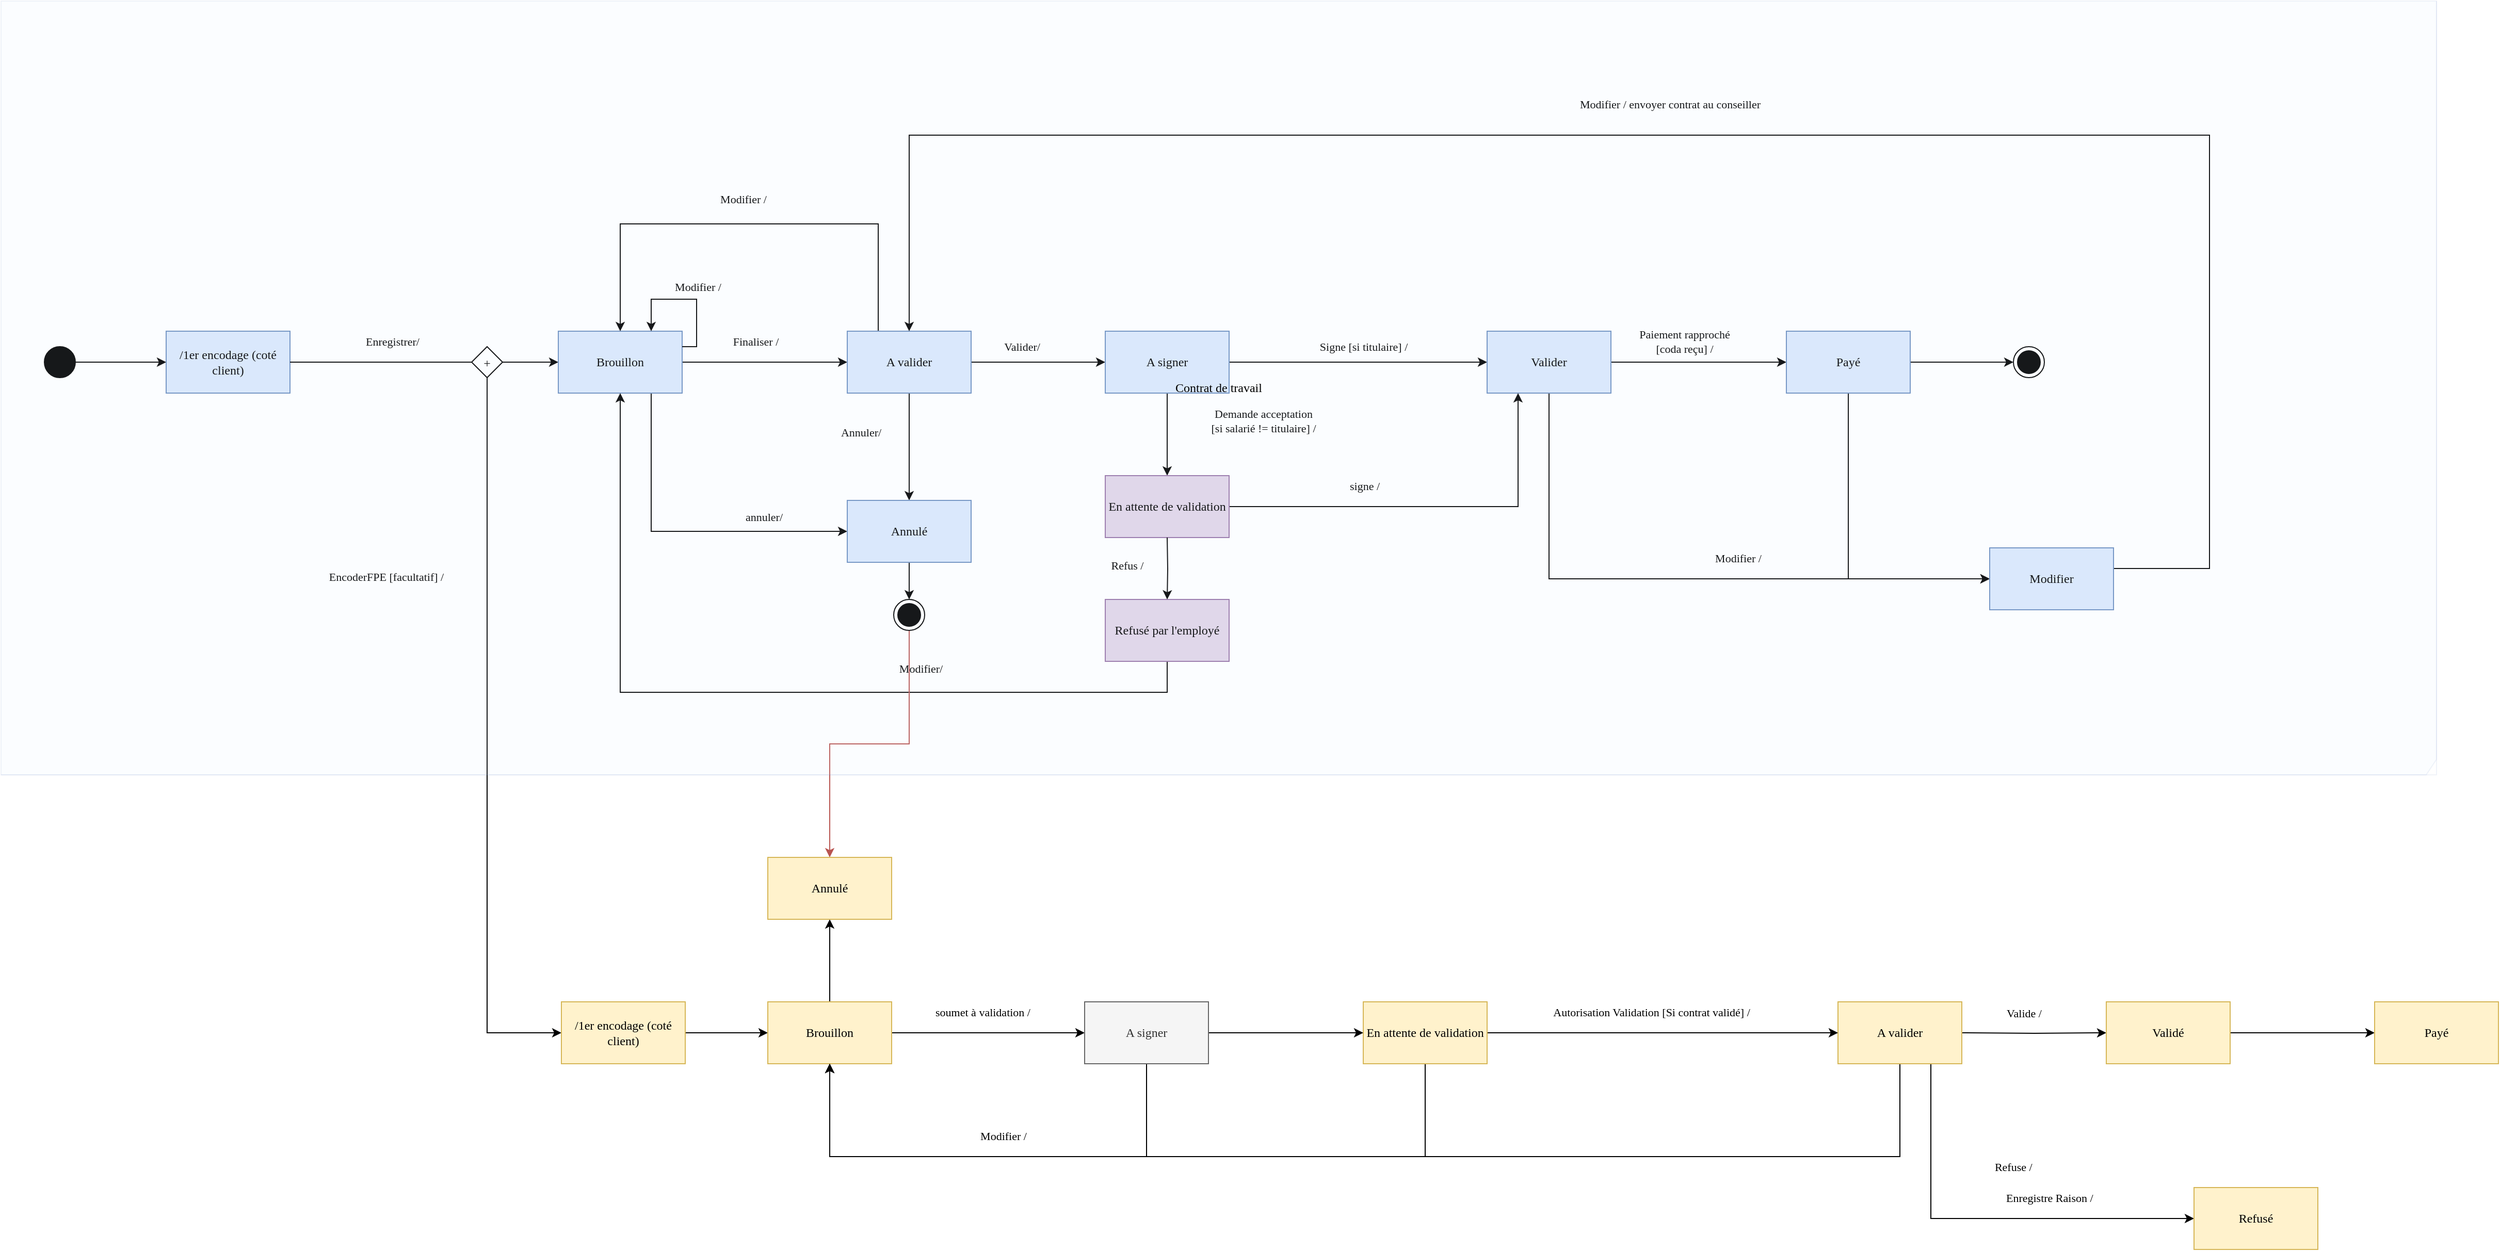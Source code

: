 <mxfile version="20.8.19" type="github">
  <diagram id="R2lEEEUBdFMjLlhIrx00" name="Etat transition">
    <mxGraphModel dx="5469" dy="2917" grid="1" gridSize="10" guides="1" tooltips="1" connect="1" arrows="1" fold="1" page="1" pageScale="1" pageWidth="850" pageHeight="1100" math="0" shadow="0" extFonts="Permanent Marker^https://fonts.googleapis.com/css?family=Permanent+Marker">
      <root>
        <mxCell id="0" />
        <mxCell id="1" parent="0" />
        <mxCell id="_cFpUyDurThmrXsbFItN-6" value="" style="edgeStyle=orthogonalEdgeStyle;rounded=0;orthogonalLoop=1;jettySize=auto;html=1;fontFamily=Verdana;startArrow=none;" parent="1" source="_cFpUyDurThmrXsbFItN-70" target="_cFpUyDurThmrXsbFItN-5" edge="1">
          <mxGeometry relative="1" as="geometry" />
        </mxCell>
        <mxCell id="_cFpUyDurThmrXsbFItN-7" value="Enregistrer/" style="edgeLabel;html=1;align=center;verticalAlign=middle;resizable=0;points=[];fontFamily=Verdana;" parent="_cFpUyDurThmrXsbFItN-6" vertex="1" connectable="0">
          <mxGeometry x="0.197" y="-3" relative="1" as="geometry">
            <mxPoint x="-140" y="-23" as="offset" />
          </mxGeometry>
        </mxCell>
        <mxCell id="_cFpUyDurThmrXsbFItN-69" value="" style="edgeStyle=orthogonalEdgeStyle;rounded=0;orthogonalLoop=1;jettySize=auto;html=1;fontFamily=Verdana;fontColor=#000000;exitX=0.5;exitY=1;exitDx=0;exitDy=0;" parent="1" source="_cFpUyDurThmrXsbFItN-70" target="_cFpUyDurThmrXsbFItN-68" edge="1">
          <mxGeometry relative="1" as="geometry">
            <Array as="points">
              <mxPoint x="511" y="808" />
              <mxPoint x="511" y="808" />
            </Array>
          </mxGeometry>
        </mxCell>
        <mxCell id="_cFpUyDurThmrXsbFItN-77" value="EncoderFPE [facultatif] /" style="edgeLabel;html=1;align=center;verticalAlign=middle;resizable=0;points=[];fontFamily=Verdana;fontColor=#000000;" parent="_cFpUyDurThmrXsbFItN-69" vertex="1" connectable="0">
          <mxGeometry x="-0.332" y="-3" relative="1" as="geometry">
            <mxPoint x="-95" y="-43" as="offset" />
          </mxGeometry>
        </mxCell>
        <mxCell id="_cFpUyDurThmrXsbFItN-4" value="/1er encodage (coté client)" style="rounded=0;whiteSpace=wrap;html=1;fontFamily=Verdana;fillColor=#dae8fc;strokeColor=#6c8ebf;" parent="1" vertex="1">
          <mxGeometry x="200" y="600" width="120" height="60" as="geometry" />
        </mxCell>
        <mxCell id="_cFpUyDurThmrXsbFItN-9" value="" style="edgeStyle=orthogonalEdgeStyle;rounded=0;orthogonalLoop=1;jettySize=auto;html=1;fontFamily=Verdana;" parent="1" source="_cFpUyDurThmrXsbFItN-5" target="_cFpUyDurThmrXsbFItN-8" edge="1">
          <mxGeometry relative="1" as="geometry" />
        </mxCell>
        <mxCell id="_cFpUyDurThmrXsbFItN-31" value="&lt;div&gt;Finaliser / &lt;br&gt;&lt;/div&gt;" style="edgeLabel;html=1;align=center;verticalAlign=middle;resizable=0;points=[];fontFamily=Verdana;" parent="_cFpUyDurThmrXsbFItN-9" vertex="1" connectable="0">
          <mxGeometry x="-0.159" y="2" relative="1" as="geometry">
            <mxPoint x="3" y="-18" as="offset" />
          </mxGeometry>
        </mxCell>
        <mxCell id="_cFpUyDurThmrXsbFItN-58" style="edgeStyle=orthogonalEdgeStyle;rounded=0;orthogonalLoop=1;jettySize=auto;html=1;exitX=0.75;exitY=1;exitDx=0;exitDy=0;entryX=0;entryY=0.5;entryDx=0;entryDy=0;fontFamily=Verdana;fontColor=#000000;" parent="1" source="_cFpUyDurThmrXsbFItN-5" target="_cFpUyDurThmrXsbFItN-56" edge="1">
          <mxGeometry relative="1" as="geometry" />
        </mxCell>
        <mxCell id="_cFpUyDurThmrXsbFItN-59" value="annuler/" style="edgeLabel;html=1;align=center;verticalAlign=middle;resizable=0;points=[];fontFamily=Verdana;fontColor=#000000;" parent="_cFpUyDurThmrXsbFItN-58" vertex="1" connectable="0">
          <mxGeometry x="0.664" y="1" relative="1" as="geometry">
            <mxPoint x="-27" y="-13" as="offset" />
          </mxGeometry>
        </mxCell>
        <mxCell id="_cFpUyDurThmrXsbFItN-5" value="Brouillon" style="rounded=0;whiteSpace=wrap;html=1;fontFamily=Verdana;fillColor=#dae8fc;strokeColor=#6c8ebf;" parent="1" vertex="1">
          <mxGeometry x="580" y="600" width="120" height="60" as="geometry" />
        </mxCell>
        <mxCell id="_cFpUyDurThmrXsbFItN-11" value="" style="edgeStyle=orthogonalEdgeStyle;rounded=0;orthogonalLoop=1;jettySize=auto;html=1;fontFamily=Verdana;" parent="1" source="_cFpUyDurThmrXsbFItN-8" target="_cFpUyDurThmrXsbFItN-10" edge="1">
          <mxGeometry relative="1" as="geometry" />
        </mxCell>
        <mxCell id="_cFpUyDurThmrXsbFItN-109" value="Valider/" style="edgeLabel;html=1;align=center;verticalAlign=middle;resizable=0;points=[];fontFamily=Verdana;fontColor=#000000;" parent="_cFpUyDurThmrXsbFItN-11" vertex="1" connectable="0">
          <mxGeometry x="-0.245" y="1" relative="1" as="geometry">
            <mxPoint y="-14" as="offset" />
          </mxGeometry>
        </mxCell>
        <mxCell id="_cFpUyDurThmrXsbFItN-54" style="edgeStyle=orthogonalEdgeStyle;rounded=0;orthogonalLoop=1;jettySize=auto;html=1;exitX=0.25;exitY=0;exitDx=0;exitDy=0;entryX=0.5;entryY=0;entryDx=0;entryDy=0;fontFamily=Verdana;fontColor=#000000;" parent="1" source="_cFpUyDurThmrXsbFItN-8" target="_cFpUyDurThmrXsbFItN-5" edge="1">
          <mxGeometry relative="1" as="geometry">
            <Array as="points">
              <mxPoint x="890" y="496" />
              <mxPoint x="640" y="496" />
            </Array>
          </mxGeometry>
        </mxCell>
        <mxCell id="_cFpUyDurThmrXsbFItN-55" value="Modifier /" style="edgeLabel;html=1;align=center;verticalAlign=middle;resizable=0;points=[];fontFamily=Verdana;fontColor=#000000;" parent="_cFpUyDurThmrXsbFItN-54" vertex="1" connectable="0">
          <mxGeometry x="-0.059" y="-3" relative="1" as="geometry">
            <mxPoint x="-20" y="-21" as="offset" />
          </mxGeometry>
        </mxCell>
        <mxCell id="_cFpUyDurThmrXsbFItN-57" style="edgeStyle=orthogonalEdgeStyle;rounded=0;orthogonalLoop=1;jettySize=auto;html=1;exitX=0.5;exitY=1;exitDx=0;exitDy=0;fontFamily=Verdana;fontColor=#000000;" parent="1" source="_cFpUyDurThmrXsbFItN-8" target="_cFpUyDurThmrXsbFItN-56" edge="1">
          <mxGeometry relative="1" as="geometry" />
        </mxCell>
        <mxCell id="_cFpUyDurThmrXsbFItN-60" value="Annuler/" style="edgeLabel;html=1;align=center;verticalAlign=middle;resizable=0;points=[];fontFamily=Verdana;fontColor=#000000;" parent="_cFpUyDurThmrXsbFItN-57" vertex="1" connectable="0">
          <mxGeometry x="-0.26" y="-1" relative="1" as="geometry">
            <mxPoint x="-46" y="-1" as="offset" />
          </mxGeometry>
        </mxCell>
        <mxCell id="_cFpUyDurThmrXsbFItN-8" value="A valider" style="rounded=0;whiteSpace=wrap;html=1;fontFamily=Verdana;fillColor=#dae8fc;strokeColor=#6c8ebf;" parent="1" vertex="1">
          <mxGeometry x="860" y="600" width="120" height="60" as="geometry" />
        </mxCell>
        <mxCell id="_cFpUyDurThmrXsbFItN-13" value="" style="edgeStyle=orthogonalEdgeStyle;rounded=0;orthogonalLoop=1;jettySize=auto;html=1;fontFamily=Verdana;" parent="1" source="_cFpUyDurThmrXsbFItN-10" target="_cFpUyDurThmrXsbFItN-12" edge="1">
          <mxGeometry relative="1" as="geometry" />
        </mxCell>
        <mxCell id="_cFpUyDurThmrXsbFItN-48" value="Signe [si titulaire] /" style="edgeLabel;html=1;align=center;verticalAlign=middle;resizable=0;points=[];fontFamily=Verdana;" parent="_cFpUyDurThmrXsbFItN-13" vertex="1" connectable="0">
          <mxGeometry x="0.161" relative="1" as="geometry">
            <mxPoint x="-15" y="-15" as="offset" />
          </mxGeometry>
        </mxCell>
        <mxCell id="_cFpUyDurThmrXsbFItN-41" value="" style="edgeStyle=orthogonalEdgeStyle;rounded=0;orthogonalLoop=1;jettySize=auto;html=1;fontFamily=Verdana;entryX=0.5;entryY=0;entryDx=0;entryDy=0;" parent="1" source="_cFpUyDurThmrXsbFItN-10" target="_cFpUyDurThmrXsbFItN-23" edge="1">
          <mxGeometry relative="1" as="geometry">
            <mxPoint x="1170" y="770" as="targetPoint" />
          </mxGeometry>
        </mxCell>
        <mxCell id="_cFpUyDurThmrXsbFItN-42" value="&lt;div&gt;Demande acceptation &lt;br&gt;&lt;/div&gt;&lt;div&gt;[si salarié != titulaire] /&lt;/div&gt;" style="edgeLabel;html=1;align=center;verticalAlign=middle;resizable=0;points=[];fontFamily=Verdana;" parent="_cFpUyDurThmrXsbFItN-41" vertex="1" connectable="0">
          <mxGeometry x="-0.223" relative="1" as="geometry">
            <mxPoint x="93" y="-4" as="offset" />
          </mxGeometry>
        </mxCell>
        <mxCell id="_cFpUyDurThmrXsbFItN-10" value="A signer" style="rounded=0;whiteSpace=wrap;html=1;fontFamily=Verdana;fillColor=#dae8fc;strokeColor=#6c8ebf;" parent="1" vertex="1">
          <mxGeometry x="1110" y="600" width="120" height="60" as="geometry" />
        </mxCell>
        <mxCell id="_cFpUyDurThmrXsbFItN-15" value="" style="edgeStyle=orthogonalEdgeStyle;rounded=0;orthogonalLoop=1;jettySize=auto;html=1;fontFamily=Verdana;" parent="1" source="_cFpUyDurThmrXsbFItN-12" target="_cFpUyDurThmrXsbFItN-14" edge="1">
          <mxGeometry relative="1" as="geometry" />
        </mxCell>
        <mxCell id="_cFpUyDurThmrXsbFItN-20" value="&lt;div&gt;Paiement rapproché &lt;br&gt;&lt;/div&gt;&lt;div&gt;[coda reçu] / &lt;/div&gt;" style="edgeLabel;html=1;align=center;verticalAlign=middle;resizable=0;points=[];fontFamily=Verdana;" parent="_cFpUyDurThmrXsbFItN-15" vertex="1" connectable="0">
          <mxGeometry x="-0.167" y="3" relative="1" as="geometry">
            <mxPoint y="-17" as="offset" />
          </mxGeometry>
        </mxCell>
        <mxCell id="_cFpUyDurThmrXsbFItN-18" style="edgeStyle=orthogonalEdgeStyle;rounded=0;orthogonalLoop=1;jettySize=auto;html=1;exitX=0.5;exitY=1;exitDx=0;exitDy=0;entryX=0;entryY=0.5;entryDx=0;entryDy=0;fontFamily=Verdana;" parent="1" source="_cFpUyDurThmrXsbFItN-12" target="_cFpUyDurThmrXsbFItN-16" edge="1">
          <mxGeometry relative="1" as="geometry" />
        </mxCell>
        <mxCell id="_cFpUyDurThmrXsbFItN-19" value="Modifier /" style="edgeLabel;html=1;align=center;verticalAlign=middle;resizable=0;points=[];fontFamily=Verdana;" parent="_cFpUyDurThmrXsbFItN-18" vertex="1" connectable="0">
          <mxGeometry x="0.451" y="-1" relative="1" as="geometry">
            <mxPoint x="-78" y="-21" as="offset" />
          </mxGeometry>
        </mxCell>
        <mxCell id="_cFpUyDurThmrXsbFItN-12" value="Valider" style="rounded=0;whiteSpace=wrap;html=1;fontFamily=Verdana;fillColor=#dae8fc;strokeColor=#6c8ebf;" parent="1" vertex="1">
          <mxGeometry x="1480" y="600" width="120" height="60" as="geometry" />
        </mxCell>
        <mxCell id="_cFpUyDurThmrXsbFItN-66" style="edgeStyle=orthogonalEdgeStyle;rounded=0;orthogonalLoop=1;jettySize=auto;html=1;exitX=1;exitY=0.5;exitDx=0;exitDy=0;fontFamily=Verdana;fontColor=#000000;" parent="1" source="_cFpUyDurThmrXsbFItN-14" target="_cFpUyDurThmrXsbFItN-65" edge="1">
          <mxGeometry relative="1" as="geometry" />
        </mxCell>
        <mxCell id="_cFpUyDurThmrXsbFItN-91" style="edgeStyle=orthogonalEdgeStyle;rounded=0;orthogonalLoop=1;jettySize=auto;html=1;exitX=0.5;exitY=1;exitDx=0;exitDy=0;entryX=0;entryY=0.5;entryDx=0;entryDy=0;fontFamily=Verdana;fontColor=#000000;" parent="1" source="_cFpUyDurThmrXsbFItN-14" target="_cFpUyDurThmrXsbFItN-16" edge="1">
          <mxGeometry relative="1" as="geometry" />
        </mxCell>
        <mxCell id="_cFpUyDurThmrXsbFItN-14" value="Payé" style="rounded=0;whiteSpace=wrap;html=1;fontFamily=Verdana;fillColor=#dae8fc;strokeColor=#6c8ebf;" parent="1" vertex="1">
          <mxGeometry x="1770" y="600" width="120" height="60" as="geometry" />
        </mxCell>
        <mxCell id="_cFpUyDurThmrXsbFItN-27" style="edgeStyle=orthogonalEdgeStyle;rounded=0;orthogonalLoop=1;jettySize=auto;html=1;exitX=1;exitY=0.5;exitDx=0;exitDy=0;entryX=0.5;entryY=0;entryDx=0;entryDy=0;" parent="1" source="_cFpUyDurThmrXsbFItN-16" target="_cFpUyDurThmrXsbFItN-8" edge="1">
          <mxGeometry relative="1" as="geometry">
            <Array as="points">
              <mxPoint x="2027" y="830" />
              <mxPoint x="2180" y="830" />
              <mxPoint x="2180" y="410" />
              <mxPoint x="920" y="410" />
            </Array>
          </mxGeometry>
        </mxCell>
        <mxCell id="_cFpUyDurThmrXsbFItN-47" value="Modifier / envoyer contrat au conseiller" style="edgeLabel;html=1;align=center;verticalAlign=middle;resizable=0;points=[];fontFamily=Verdana;" parent="_cFpUyDurThmrXsbFItN-27" vertex="1" connectable="0">
          <mxGeometry x="-0.068" y="-2" relative="1" as="geometry">
            <mxPoint x="-191" y="-28" as="offset" />
          </mxGeometry>
        </mxCell>
        <mxCell id="_cFpUyDurThmrXsbFItN-16" value="Modifier" style="rounded=0;whiteSpace=wrap;html=1;fontFamily=Verdana;fillColor=#dae8fc;strokeColor=#6c8ebf;" parent="1" vertex="1">
          <mxGeometry x="1967" y="810" width="120" height="60" as="geometry" />
        </mxCell>
        <mxCell id="_cFpUyDurThmrXsbFItN-25" style="edgeStyle=orthogonalEdgeStyle;rounded=0;orthogonalLoop=1;jettySize=auto;html=1;exitX=0.5;exitY=0;exitDx=0;exitDy=0;fontFamily=Verdana;entryX=0.5;entryY=1;entryDx=0;entryDy=0;" parent="1" source="_cFpUyDurThmrXsbFItN-21" target="_cFpUyDurThmrXsbFItN-5" edge="1">
          <mxGeometry relative="1" as="geometry">
            <Array as="points">
              <mxPoint x="1170" y="950" />
              <mxPoint x="640" y="950" />
            </Array>
          </mxGeometry>
        </mxCell>
        <mxCell id="_cFpUyDurThmrXsbFItN-26" value="Modifier/" style="edgeLabel;html=1;align=center;verticalAlign=middle;resizable=0;points=[];fontFamily=Verdana;" parent="_cFpUyDurThmrXsbFItN-25" vertex="1" connectable="0">
          <mxGeometry x="-0.489" y="3" relative="1" as="geometry">
            <mxPoint x="-97" y="-26" as="offset" />
          </mxGeometry>
        </mxCell>
        <mxCell id="_cFpUyDurThmrXsbFItN-21" value="Refusé par l&#39;employé" style="rounded=0;whiteSpace=wrap;html=1;fontFamily=Verdana;fillColor=#e1d5e7;strokeColor=#9673a6;" parent="1" vertex="1">
          <mxGeometry x="1110" y="860" width="120" height="60" as="geometry" />
        </mxCell>
        <mxCell id="_cFpUyDurThmrXsbFItN-110" style="edgeStyle=orthogonalEdgeStyle;rounded=0;orthogonalLoop=1;jettySize=auto;html=1;exitX=1;exitY=0.5;exitDx=0;exitDy=0;entryX=0.25;entryY=1;entryDx=0;entryDy=0;fontFamily=Verdana;fontColor=#000000;" parent="1" source="_cFpUyDurThmrXsbFItN-23" target="_cFpUyDurThmrXsbFItN-12" edge="1">
          <mxGeometry relative="1" as="geometry" />
        </mxCell>
        <mxCell id="_cFpUyDurThmrXsbFItN-113" value="signe /" style="edgeLabel;html=1;align=center;verticalAlign=middle;resizable=0;points=[];fontFamily=Verdana;fontColor=#000000;" parent="_cFpUyDurThmrXsbFItN-110" vertex="1" connectable="0">
          <mxGeometry x="-0.371" y="1" relative="1" as="geometry">
            <mxPoint x="8" y="-19" as="offset" />
          </mxGeometry>
        </mxCell>
        <mxCell id="_cFpUyDurThmrXsbFItN-23" value="En attente de validation" style="rounded=0;whiteSpace=wrap;html=1;fontFamily=Verdana;fillColor=#e1d5e7;strokeColor=#9673a6;" parent="1" vertex="1">
          <mxGeometry x="1110" y="740" width="120" height="60" as="geometry" />
        </mxCell>
        <mxCell id="_cFpUyDurThmrXsbFItN-45" style="edgeStyle=orthogonalEdgeStyle;rounded=0;orthogonalLoop=1;jettySize=auto;html=1;fontFamily=Verdana;" parent="1" target="_cFpUyDurThmrXsbFItN-21" edge="1">
          <mxGeometry relative="1" as="geometry">
            <mxPoint x="1170" y="800" as="sourcePoint" />
          </mxGeometry>
        </mxCell>
        <mxCell id="_cFpUyDurThmrXsbFItN-46" value="Refus /" style="edgeLabel;html=1;align=center;verticalAlign=middle;resizable=0;points=[];fontFamily=Verdana;" parent="_cFpUyDurThmrXsbFItN-45" vertex="1" connectable="0">
          <mxGeometry x="-0.318" y="-1" relative="1" as="geometry">
            <mxPoint x="-39" y="6" as="offset" />
          </mxGeometry>
        </mxCell>
        <mxCell id="_cFpUyDurThmrXsbFItN-53" value="" style="edgeStyle=orthogonalEdgeStyle;rounded=0;orthogonalLoop=1;jettySize=auto;html=1;fontFamily=Verdana;fontColor=#000000;" parent="1" source="_cFpUyDurThmrXsbFItN-51" target="_cFpUyDurThmrXsbFItN-4" edge="1">
          <mxGeometry relative="1" as="geometry" />
        </mxCell>
        <mxCell id="_cFpUyDurThmrXsbFItN-51" value="" style="ellipse;fillColor=strokeColor;fillStyle=solid;fontFamily=Verdana;labelBackgroundColor=none;labelBorderColor=none;fontColor=#000000;" parent="1" vertex="1">
          <mxGeometry x="82" y="615" width="30" height="30" as="geometry" />
        </mxCell>
        <mxCell id="_cFpUyDurThmrXsbFItN-64" style="edgeStyle=orthogonalEdgeStyle;rounded=0;orthogonalLoop=1;jettySize=auto;html=1;exitX=0.5;exitY=1;exitDx=0;exitDy=0;entryX=0.5;entryY=0;entryDx=0;entryDy=0;fontFamily=Verdana;fontColor=#000000;" parent="1" source="_cFpUyDurThmrXsbFItN-56" target="_cFpUyDurThmrXsbFItN-63" edge="1">
          <mxGeometry relative="1" as="geometry" />
        </mxCell>
        <mxCell id="_cFpUyDurThmrXsbFItN-56" value="Annulé" style="rounded=0;whiteSpace=wrap;html=1;fontFamily=Verdana;fillColor=#dae8fc;strokeColor=#6c8ebf;" parent="1" vertex="1">
          <mxGeometry x="860" y="764" width="120" height="60" as="geometry" />
        </mxCell>
        <mxCell id="_cFpUyDurThmrXsbFItN-61" style="edgeStyle=orthogonalEdgeStyle;rounded=0;orthogonalLoop=1;jettySize=auto;html=1;exitX=1;exitY=0.25;exitDx=0;exitDy=0;entryX=0.75;entryY=0;entryDx=0;entryDy=0;fontFamily=Verdana;fontColor=#000000;" parent="1" source="_cFpUyDurThmrXsbFItN-5" target="_cFpUyDurThmrXsbFItN-5" edge="1">
          <mxGeometry relative="1" as="geometry">
            <Array as="points">
              <mxPoint x="714" y="615" />
              <mxPoint x="714" y="569" />
              <mxPoint x="670" y="569" />
            </Array>
          </mxGeometry>
        </mxCell>
        <mxCell id="_cFpUyDurThmrXsbFItN-62" value="Modifier /" style="edgeLabel;html=1;align=center;verticalAlign=middle;resizable=0;points=[];fontFamily=Verdana;fontColor=#000000;" parent="_cFpUyDurThmrXsbFItN-61" vertex="1" connectable="0">
          <mxGeometry x="-0.2" y="2" relative="1" as="geometry">
            <mxPoint x="3" y="-18" as="offset" />
          </mxGeometry>
        </mxCell>
        <mxCell id="rFunAm-t--iuJbsa7KAt-1" style="edgeStyle=orthogonalEdgeStyle;rounded=0;orthogonalLoop=1;jettySize=auto;html=1;exitX=0.5;exitY=1;exitDx=0;exitDy=0;fontFamily=Verdana;fontColor=#000000;fillColor=#f8cecc;strokeColor=#b85450;" edge="1" parent="1" source="_cFpUyDurThmrXsbFItN-63" target="_cFpUyDurThmrXsbFItN-92">
          <mxGeometry relative="1" as="geometry" />
        </mxCell>
        <mxCell id="_cFpUyDurThmrXsbFItN-63" value="" style="ellipse;html=1;shape=endState;fillColor=strokeColor;labelBackgroundColor=none;labelBorderColor=none;fillStyle=solid;fontFamily=Verdana;fontColor=#000000;" parent="1" vertex="1">
          <mxGeometry x="905" y="860" width="30" height="30" as="geometry" />
        </mxCell>
        <mxCell id="_cFpUyDurThmrXsbFItN-65" value="" style="ellipse;html=1;shape=endState;fillColor=strokeColor;labelBackgroundColor=none;labelBorderColor=none;fillStyle=solid;fontFamily=Verdana;fontColor=#000000;" parent="1" vertex="1">
          <mxGeometry x="1990" y="615" width="30" height="30" as="geometry" />
        </mxCell>
        <mxCell id="_cFpUyDurThmrXsbFItN-79" value="" style="edgeStyle=orthogonalEdgeStyle;rounded=0;orthogonalLoop=1;jettySize=auto;html=1;fontFamily=Verdana;fontColor=#000000;" parent="1" source="_cFpUyDurThmrXsbFItN-68" target="_cFpUyDurThmrXsbFItN-78" edge="1">
          <mxGeometry relative="1" as="geometry" />
        </mxCell>
        <mxCell id="_cFpUyDurThmrXsbFItN-68" value="/1er encodage (coté client)" style="rounded=0;whiteSpace=wrap;html=1;fontFamily=Verdana;fillColor=#fff2cc;strokeColor=#d6b656;" parent="1" vertex="1">
          <mxGeometry x="583" y="1250" width="120" height="60" as="geometry" />
        </mxCell>
        <mxCell id="_cFpUyDurThmrXsbFItN-75" value="" style="edgeStyle=orthogonalEdgeStyle;rounded=0;orthogonalLoop=1;jettySize=auto;html=1;fontFamily=Verdana;endArrow=none;" parent="1" source="_cFpUyDurThmrXsbFItN-4" target="_cFpUyDurThmrXsbFItN-70" edge="1">
          <mxGeometry relative="1" as="geometry">
            <mxPoint x="320" y="630" as="sourcePoint" />
            <mxPoint x="580" y="630" as="targetPoint" />
          </mxGeometry>
        </mxCell>
        <mxCell id="_cFpUyDurThmrXsbFItN-70" value="+" style="rhombus;labelBackgroundColor=none;labelBorderColor=none;fillStyle=solid;fontFamily=Verdana;" parent="1" vertex="1">
          <mxGeometry x="496" y="615" width="30" height="30" as="geometry" />
        </mxCell>
        <mxCell id="_cFpUyDurThmrXsbFItN-81" value="" style="edgeStyle=orthogonalEdgeStyle;rounded=0;orthogonalLoop=1;jettySize=auto;html=1;fontFamily=Verdana;fontColor=#000000;entryX=0;entryY=0.5;entryDx=0;entryDy=0;" parent="1" source="_cFpUyDurThmrXsbFItN-78" target="_cFpUyDurThmrXsbFItN-117" edge="1">
          <mxGeometry relative="1" as="geometry">
            <mxPoint x="1020" y="1280" as="targetPoint" />
          </mxGeometry>
        </mxCell>
        <mxCell id="_cFpUyDurThmrXsbFItN-116" value="soumet à validation / " style="edgeLabel;html=1;align=center;verticalAlign=middle;resizable=0;points=[];fontFamily=Verdana;fontColor=#000000;" parent="_cFpUyDurThmrXsbFItN-81" vertex="1" connectable="0">
          <mxGeometry x="-0.169" y="1" relative="1" as="geometry">
            <mxPoint x="10" y="-19" as="offset" />
          </mxGeometry>
        </mxCell>
        <mxCell id="_cFpUyDurThmrXsbFItN-93" value="" style="edgeStyle=orthogonalEdgeStyle;rounded=0;orthogonalLoop=1;jettySize=auto;html=1;fontFamily=Verdana;fontColor=#000000;" parent="1" source="_cFpUyDurThmrXsbFItN-78" target="_cFpUyDurThmrXsbFItN-92" edge="1">
          <mxGeometry relative="1" as="geometry" />
        </mxCell>
        <mxCell id="_cFpUyDurThmrXsbFItN-78" value="Brouillon" style="rounded=0;whiteSpace=wrap;html=1;fontFamily=Verdana;fillColor=#fff2cc;strokeColor=#d6b656;" parent="1" vertex="1">
          <mxGeometry x="783" y="1250" width="120" height="60" as="geometry" />
        </mxCell>
        <mxCell id="_cFpUyDurThmrXsbFItN-80" value="En attente de validation" style="whiteSpace=wrap;html=1;fontFamily=Verdana;fillColor=#d5e8d4;strokeColor=#82b366;rounded=0;" parent="1" vertex="1">
          <mxGeometry x="1360" y="1250" width="120" height="60" as="geometry" />
        </mxCell>
        <mxCell id="_cFpUyDurThmrXsbFItN-85" value="" style="edgeStyle=orthogonalEdgeStyle;rounded=0;orthogonalLoop=1;jettySize=auto;html=1;fontFamily=Verdana;fontColor=#000000;" parent="1" target="_cFpUyDurThmrXsbFItN-84" edge="1">
          <mxGeometry relative="1" as="geometry">
            <mxPoint x="1940" y="1280" as="sourcePoint" />
          </mxGeometry>
        </mxCell>
        <mxCell id="_cFpUyDurThmrXsbFItN-115" value="Valide /" style="edgeLabel;html=1;align=center;verticalAlign=middle;resizable=0;points=[];fontFamily=Verdana;fontColor=#000000;" parent="_cFpUyDurThmrXsbFItN-85" vertex="1" connectable="0">
          <mxGeometry x="-0.275" y="1" relative="1" as="geometry">
            <mxPoint x="9" y="-19" as="offset" />
          </mxGeometry>
        </mxCell>
        <mxCell id="_cFpUyDurThmrXsbFItN-87" value="" style="edgeStyle=orthogonalEdgeStyle;rounded=0;orthogonalLoop=1;jettySize=auto;html=1;fontFamily=Verdana;fontColor=#000000;" parent="1" source="_cFpUyDurThmrXsbFItN-84" target="_cFpUyDurThmrXsbFItN-86" edge="1">
          <mxGeometry relative="1" as="geometry" />
        </mxCell>
        <mxCell id="_cFpUyDurThmrXsbFItN-84" value="Validé" style="whiteSpace=wrap;html=1;fontFamily=Verdana;fillColor=#fff2cc;strokeColor=#d6b656;rounded=0;" parent="1" vertex="1">
          <mxGeometry x="2080" y="1250" width="120" height="60" as="geometry" />
        </mxCell>
        <mxCell id="_cFpUyDurThmrXsbFItN-86" value="Payé" style="whiteSpace=wrap;html=1;fontFamily=Verdana;fillColor=#fff2cc;strokeColor=#d6b656;rounded=0;" parent="1" vertex="1">
          <mxGeometry x="2340" y="1250" width="120" height="60" as="geometry" />
        </mxCell>
        <mxCell id="_cFpUyDurThmrXsbFItN-92" value="Annulé" style="rounded=0;whiteSpace=wrap;html=1;fontFamily=Verdana;fillColor=#fff2cc;strokeColor=#d6b656;" parent="1" vertex="1">
          <mxGeometry x="783" y="1110" width="120" height="60" as="geometry" />
        </mxCell>
        <mxCell id="_cFpUyDurThmrXsbFItN-98" style="edgeStyle=orthogonalEdgeStyle;rounded=0;orthogonalLoop=1;jettySize=auto;html=1;exitX=0.5;exitY=1;exitDx=0;exitDy=0;entryX=0.5;entryY=1;entryDx=0;entryDy=0;fontFamily=Verdana;fontColor=#000000;" parent="1" source="_cFpUyDurThmrXsbFItN-96" target="_cFpUyDurThmrXsbFItN-78" edge="1">
          <mxGeometry relative="1" as="geometry">
            <Array as="points">
              <mxPoint x="1880" y="1400" />
              <mxPoint x="843" y="1400" />
            </Array>
          </mxGeometry>
        </mxCell>
        <mxCell id="_cFpUyDurThmrXsbFItN-103" value="Modifier /" style="edgeLabel;html=1;align=center;verticalAlign=middle;resizable=0;points=[];fontFamily=Verdana;fontColor=#000000;" parent="_cFpUyDurThmrXsbFItN-98" vertex="1" connectable="0">
          <mxGeometry x="-0.583" y="-2" relative="1" as="geometry">
            <mxPoint x="-706" y="-18" as="offset" />
          </mxGeometry>
        </mxCell>
        <mxCell id="_cFpUyDurThmrXsbFItN-122" style="edgeStyle=orthogonalEdgeStyle;rounded=0;orthogonalLoop=1;jettySize=auto;html=1;exitX=0.75;exitY=1;exitDx=0;exitDy=0;entryX=0;entryY=0.5;entryDx=0;entryDy=0;fontFamily=Verdana;fontColor=#000000;" parent="1" source="_cFpUyDurThmrXsbFItN-96" target="_cFpUyDurThmrXsbFItN-101" edge="1">
          <mxGeometry relative="1" as="geometry" />
        </mxCell>
        <mxCell id="_cFpUyDurThmrXsbFItN-123" value="Refuse /&amp;nbsp; " style="edgeLabel;html=1;align=center;verticalAlign=middle;resizable=0;points=[];fontFamily=Verdana;fontColor=#000000;" parent="_cFpUyDurThmrXsbFItN-122" vertex="1" connectable="0">
          <mxGeometry x="0.078" y="3" relative="1" as="geometry">
            <mxPoint x="12" y="-47" as="offset" />
          </mxGeometry>
        </mxCell>
        <mxCell id="_cFpUyDurThmrXsbFItN-96" value="A valider" style="whiteSpace=wrap;html=1;fontFamily=Verdana;fillColor=#fff2cc;strokeColor=#d6b656;rounded=0;" parent="1" vertex="1">
          <mxGeometry x="1820" y="1250" width="120" height="60" as="geometry" />
        </mxCell>
        <mxCell id="_cFpUyDurThmrXsbFItN-99" style="edgeStyle=orthogonalEdgeStyle;rounded=0;orthogonalLoop=1;jettySize=auto;html=1;exitX=0.5;exitY=1;exitDx=0;exitDy=0;entryX=0.5;entryY=1;entryDx=0;entryDy=0;fontFamily=Verdana;fontColor=#000000;" parent="1" source="_cFpUyDurThmrXsbFItN-97" target="_cFpUyDurThmrXsbFItN-78" edge="1">
          <mxGeometry relative="1" as="geometry">
            <Array as="points">
              <mxPoint x="1420" y="1400" />
              <mxPoint x="843" y="1400" />
            </Array>
          </mxGeometry>
        </mxCell>
        <mxCell id="_cFpUyDurThmrXsbFItN-102" style="edgeStyle=orthogonalEdgeStyle;rounded=0;orthogonalLoop=1;jettySize=auto;html=1;exitX=1;exitY=0.5;exitDx=0;exitDy=0;entryX=0;entryY=0.5;entryDx=0;entryDy=0;fontFamily=Verdana;fontColor=#000000;" parent="1" source="_cFpUyDurThmrXsbFItN-97" target="_cFpUyDurThmrXsbFItN-96" edge="1">
          <mxGeometry relative="1" as="geometry" />
        </mxCell>
        <mxCell id="_cFpUyDurThmrXsbFItN-104" value="Autorisation Validation [Si contrat validé] / " style="edgeLabel;html=1;align=center;verticalAlign=middle;resizable=0;points=[];fontFamily=Verdana;fontColor=#000000;" parent="_cFpUyDurThmrXsbFItN-102" vertex="1" connectable="0">
          <mxGeometry x="-0.318" y="1" relative="1" as="geometry">
            <mxPoint x="43" y="-19" as="offset" />
          </mxGeometry>
        </mxCell>
        <mxCell id="_cFpUyDurThmrXsbFItN-97" value="En attente de validation" style="whiteSpace=wrap;html=1;fontFamily=Verdana;fillColor=#fff2cc;strokeColor=#d6b656;rounded=0;" parent="1" vertex="1">
          <mxGeometry x="1360" y="1250" width="120" height="60" as="geometry" />
        </mxCell>
        <mxCell id="_cFpUyDurThmrXsbFItN-101" value="Refusé" style="whiteSpace=wrap;html=1;fontFamily=Verdana;fillColor=#fff2cc;strokeColor=#d6b656;rounded=0;" parent="1" vertex="1">
          <mxGeometry x="2165" y="1430" width="120" height="60" as="geometry" />
        </mxCell>
        <mxCell id="_cFpUyDurThmrXsbFItN-118" style="edgeStyle=orthogonalEdgeStyle;rounded=0;orthogonalLoop=1;jettySize=auto;html=1;exitX=1;exitY=0.5;exitDx=0;exitDy=0;entryX=0;entryY=0.5;entryDx=0;entryDy=0;fontFamily=Verdana;fontColor=#000000;" parent="1" source="_cFpUyDurThmrXsbFItN-117" target="_cFpUyDurThmrXsbFItN-97" edge="1">
          <mxGeometry relative="1" as="geometry" />
        </mxCell>
        <mxCell id="_cFpUyDurThmrXsbFItN-121" style="edgeStyle=orthogonalEdgeStyle;rounded=0;orthogonalLoop=1;jettySize=auto;html=1;exitX=0.5;exitY=1;exitDx=0;exitDy=0;entryX=0.5;entryY=1;entryDx=0;entryDy=0;fontFamily=Verdana;fontColor=#000000;" parent="1" source="_cFpUyDurThmrXsbFItN-117" target="_cFpUyDurThmrXsbFItN-78" edge="1">
          <mxGeometry relative="1" as="geometry">
            <Array as="points">
              <mxPoint x="1150" y="1400" />
              <mxPoint x="843" y="1400" />
            </Array>
          </mxGeometry>
        </mxCell>
        <mxCell id="_cFpUyDurThmrXsbFItN-117" value="A signer" style="rounded=0;whiteSpace=wrap;html=1;fontFamily=Verdana;fillColor=#f5f5f5;strokeColor=#666666;fontColor=#333333;" parent="1" vertex="1">
          <mxGeometry x="1090" y="1250" width="120" height="60" as="geometry" />
        </mxCell>
        <mxCell id="_cFpUyDurThmrXsbFItN-124" value="Enregistre Raison /&amp;nbsp; " style="edgeLabel;html=1;align=center;verticalAlign=middle;resizable=0;points=[];fontFamily=Verdana;fontColor=#000000;" parent="1" vertex="1" connectable="0">
          <mxGeometry x="2050.001" y="1420.022" as="geometry">
            <mxPoint x="-24" y="20" as="offset" />
          </mxGeometry>
        </mxCell>
        <mxCell id="_cFpUyDurThmrXsbFItN-128" value="Contrat de travail" style="shape=umlFrame;whiteSpace=wrap;html=1;pointerEvents=0;labelBackgroundColor=none;labelBorderColor=none;fillStyle=solid;fontFamily=Verdana;fillColor=#dae8fc;strokeColor=#6c8ebf;width=2360;height=750;gradientColor=none;shadow=0;perimeterSpacing=50;opacity=10;" parent="1" vertex="1">
          <mxGeometry x="40" y="280" width="2360" height="750" as="geometry" />
        </mxCell>
      </root>
    </mxGraphModel>
  </diagram>
</mxfile>
